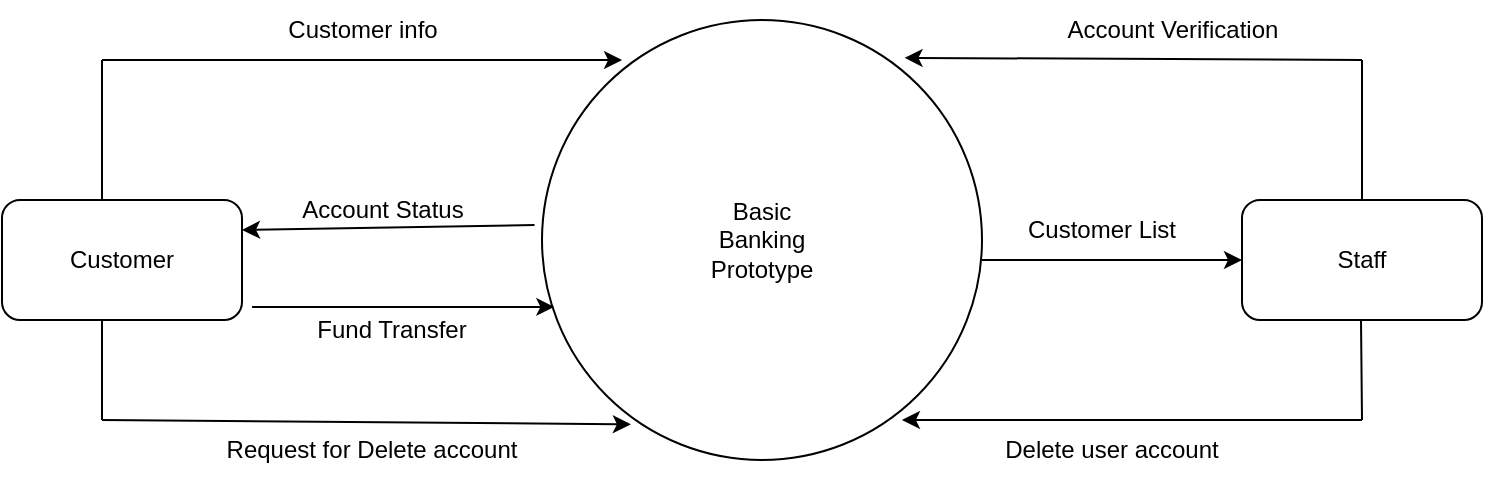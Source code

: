 <mxfile version="24.6.4" type="device">
  <diagram name="Page-1" id="SoeRze61QcrrxxBzHvPP">
    <mxGraphModel dx="1461" dy="696" grid="1" gridSize="10" guides="1" tooltips="1" connect="1" arrows="1" fold="1" page="1" pageScale="1" pageWidth="850" pageHeight="1100" math="0" shadow="0">
      <root>
        <mxCell id="0" />
        <mxCell id="1" parent="0" />
        <mxCell id="-vrsuvBG2RKhwMYN2WO8-1" value="Basic&lt;div&gt;Banking&lt;/div&gt;&lt;div&gt;Prototype&lt;/div&gt;" style="ellipse;whiteSpace=wrap;html=1;aspect=fixed;" vertex="1" parent="1">
          <mxGeometry x="360" y="260" width="220" height="220" as="geometry" />
        </mxCell>
        <mxCell id="-vrsuvBG2RKhwMYN2WO8-2" value="Customer" style="rounded=1;whiteSpace=wrap;html=1;" vertex="1" parent="1">
          <mxGeometry x="90" y="350" width="120" height="60" as="geometry" />
        </mxCell>
        <mxCell id="-vrsuvBG2RKhwMYN2WO8-3" value="Staff" style="rounded=1;whiteSpace=wrap;html=1;" vertex="1" parent="1">
          <mxGeometry x="710" y="350" width="120" height="60" as="geometry" />
        </mxCell>
        <mxCell id="-vrsuvBG2RKhwMYN2WO8-4" value="" style="endArrow=none;html=1;rounded=0;" edge="1" parent="1">
          <mxGeometry width="50" height="50" relative="1" as="geometry">
            <mxPoint x="140" y="350" as="sourcePoint" />
            <mxPoint x="140" y="280" as="targetPoint" />
          </mxGeometry>
        </mxCell>
        <mxCell id="-vrsuvBG2RKhwMYN2WO8-5" value="" style="endArrow=none;html=1;rounded=0;" edge="1" parent="1">
          <mxGeometry width="50" height="50" relative="1" as="geometry">
            <mxPoint x="140" y="280" as="sourcePoint" />
            <mxPoint x="190" y="280" as="targetPoint" />
          </mxGeometry>
        </mxCell>
        <mxCell id="-vrsuvBG2RKhwMYN2WO8-6" value="Customer info" style="text;html=1;align=center;verticalAlign=middle;resizable=0;points=[];autosize=1;strokeColor=none;fillColor=none;" vertex="1" parent="1">
          <mxGeometry x="220" y="250" width="100" height="30" as="geometry" />
        </mxCell>
        <mxCell id="-vrsuvBG2RKhwMYN2WO8-8" value="" style="endArrow=classic;html=1;rounded=0;entryX=0.182;entryY=0.091;entryDx=0;entryDy=0;entryPerimeter=0;" edge="1" parent="1" target="-vrsuvBG2RKhwMYN2WO8-1">
          <mxGeometry width="50" height="50" relative="1" as="geometry">
            <mxPoint x="190" y="280" as="sourcePoint" />
            <mxPoint x="450" y="330" as="targetPoint" />
          </mxGeometry>
        </mxCell>
        <mxCell id="-vrsuvBG2RKhwMYN2WO8-10" value="" style="endArrow=none;html=1;rounded=0;" edge="1" parent="1">
          <mxGeometry width="50" height="50" relative="1" as="geometry">
            <mxPoint x="770" y="350" as="sourcePoint" />
            <mxPoint x="770" y="280" as="targetPoint" />
          </mxGeometry>
        </mxCell>
        <mxCell id="-vrsuvBG2RKhwMYN2WO8-11" value="" style="endArrow=classic;html=1;rounded=0;entryX=0.824;entryY=0.086;entryDx=0;entryDy=0;entryPerimeter=0;" edge="1" parent="1" target="-vrsuvBG2RKhwMYN2WO8-1">
          <mxGeometry width="50" height="50" relative="1" as="geometry">
            <mxPoint x="770" y="280" as="sourcePoint" />
            <mxPoint x="450" y="330" as="targetPoint" />
          </mxGeometry>
        </mxCell>
        <mxCell id="-vrsuvBG2RKhwMYN2WO8-12" value="Account Verification" style="text;html=1;align=center;verticalAlign=middle;resizable=0;points=[];autosize=1;strokeColor=none;fillColor=none;" vertex="1" parent="1">
          <mxGeometry x="610" y="250" width="130" height="30" as="geometry" />
        </mxCell>
        <mxCell id="-vrsuvBG2RKhwMYN2WO8-13" value="" style="endArrow=classic;html=1;rounded=0;entryX=1;entryY=0.25;entryDx=0;entryDy=0;exitX=-0.017;exitY=0.466;exitDx=0;exitDy=0;exitPerimeter=0;" edge="1" parent="1" source="-vrsuvBG2RKhwMYN2WO8-1" target="-vrsuvBG2RKhwMYN2WO8-2">
          <mxGeometry width="50" height="50" relative="1" as="geometry">
            <mxPoint x="400" y="380" as="sourcePoint" />
            <mxPoint x="450" y="330" as="targetPoint" />
          </mxGeometry>
        </mxCell>
        <mxCell id="-vrsuvBG2RKhwMYN2WO8-14" value="Account Status" style="text;html=1;align=center;verticalAlign=middle;resizable=0;points=[];autosize=1;strokeColor=none;fillColor=none;" vertex="1" parent="1">
          <mxGeometry x="230" y="340" width="100" height="30" as="geometry" />
        </mxCell>
        <mxCell id="-vrsuvBG2RKhwMYN2WO8-16" value="" style="endArrow=classic;html=1;rounded=0;exitX=1.042;exitY=0.891;exitDx=0;exitDy=0;exitPerimeter=0;entryX=0.028;entryY=0.652;entryDx=0;entryDy=0;entryPerimeter=0;" edge="1" parent="1" source="-vrsuvBG2RKhwMYN2WO8-2" target="-vrsuvBG2RKhwMYN2WO8-1">
          <mxGeometry width="50" height="50" relative="1" as="geometry">
            <mxPoint x="400" y="380" as="sourcePoint" />
            <mxPoint x="450" y="330" as="targetPoint" />
          </mxGeometry>
        </mxCell>
        <mxCell id="-vrsuvBG2RKhwMYN2WO8-17" value="Fund Transfer" style="text;html=1;align=center;verticalAlign=middle;whiteSpace=wrap;rounded=0;" vertex="1" parent="1">
          <mxGeometry x="240" y="400" width="90" height="30" as="geometry" />
        </mxCell>
        <mxCell id="-vrsuvBG2RKhwMYN2WO8-18" value="" style="endArrow=classic;html=1;rounded=0;entryX=0;entryY=0.5;entryDx=0;entryDy=0;" edge="1" parent="1" target="-vrsuvBG2RKhwMYN2WO8-3">
          <mxGeometry width="50" height="50" relative="1" as="geometry">
            <mxPoint x="580" y="380" as="sourcePoint" />
            <mxPoint x="630" y="330" as="targetPoint" />
          </mxGeometry>
        </mxCell>
        <mxCell id="-vrsuvBG2RKhwMYN2WO8-19" value="Customer List" style="text;html=1;align=center;verticalAlign=middle;whiteSpace=wrap;rounded=0;" vertex="1" parent="1">
          <mxGeometry x="600" y="350" width="80" height="30" as="geometry" />
        </mxCell>
        <mxCell id="-vrsuvBG2RKhwMYN2WO8-20" value="" style="endArrow=none;html=1;rounded=0;" edge="1" parent="1">
          <mxGeometry width="50" height="50" relative="1" as="geometry">
            <mxPoint x="140" y="460" as="sourcePoint" />
            <mxPoint x="140" y="410" as="targetPoint" />
          </mxGeometry>
        </mxCell>
        <mxCell id="-vrsuvBG2RKhwMYN2WO8-21" value="" style="endArrow=classic;html=1;rounded=0;entryX=0.202;entryY=0.919;entryDx=0;entryDy=0;entryPerimeter=0;" edge="1" parent="1" target="-vrsuvBG2RKhwMYN2WO8-1">
          <mxGeometry width="50" height="50" relative="1" as="geometry">
            <mxPoint x="140" y="460" as="sourcePoint" />
            <mxPoint x="443.38" y="462.64" as="targetPoint" />
          </mxGeometry>
        </mxCell>
        <mxCell id="-vrsuvBG2RKhwMYN2WO8-22" value="" style="endArrow=none;html=1;rounded=0;" edge="1" parent="1">
          <mxGeometry width="50" height="50" relative="1" as="geometry">
            <mxPoint x="770" y="460" as="sourcePoint" />
            <mxPoint x="769.5" y="410" as="targetPoint" />
          </mxGeometry>
        </mxCell>
        <mxCell id="-vrsuvBG2RKhwMYN2WO8-23" value="" style="endArrow=classic;html=1;rounded=0;entryX=0.818;entryY=0.909;entryDx=0;entryDy=0;entryPerimeter=0;" edge="1" parent="1" target="-vrsuvBG2RKhwMYN2WO8-1">
          <mxGeometry width="50" height="50" relative="1" as="geometry">
            <mxPoint x="770" y="460" as="sourcePoint" />
            <mxPoint x="453" y="493" as="targetPoint" />
          </mxGeometry>
        </mxCell>
        <mxCell id="-vrsuvBG2RKhwMYN2WO8-24" value="Delete user account" style="text;html=1;align=center;verticalAlign=middle;whiteSpace=wrap;rounded=0;" vertex="1" parent="1">
          <mxGeometry x="590" y="460" width="110" height="30" as="geometry" />
        </mxCell>
        <mxCell id="-vrsuvBG2RKhwMYN2WO8-25" value="Request for Delete account" style="text;html=1;align=center;verticalAlign=middle;whiteSpace=wrap;rounded=0;" vertex="1" parent="1">
          <mxGeometry x="200" y="460" width="150" height="30" as="geometry" />
        </mxCell>
      </root>
    </mxGraphModel>
  </diagram>
</mxfile>
